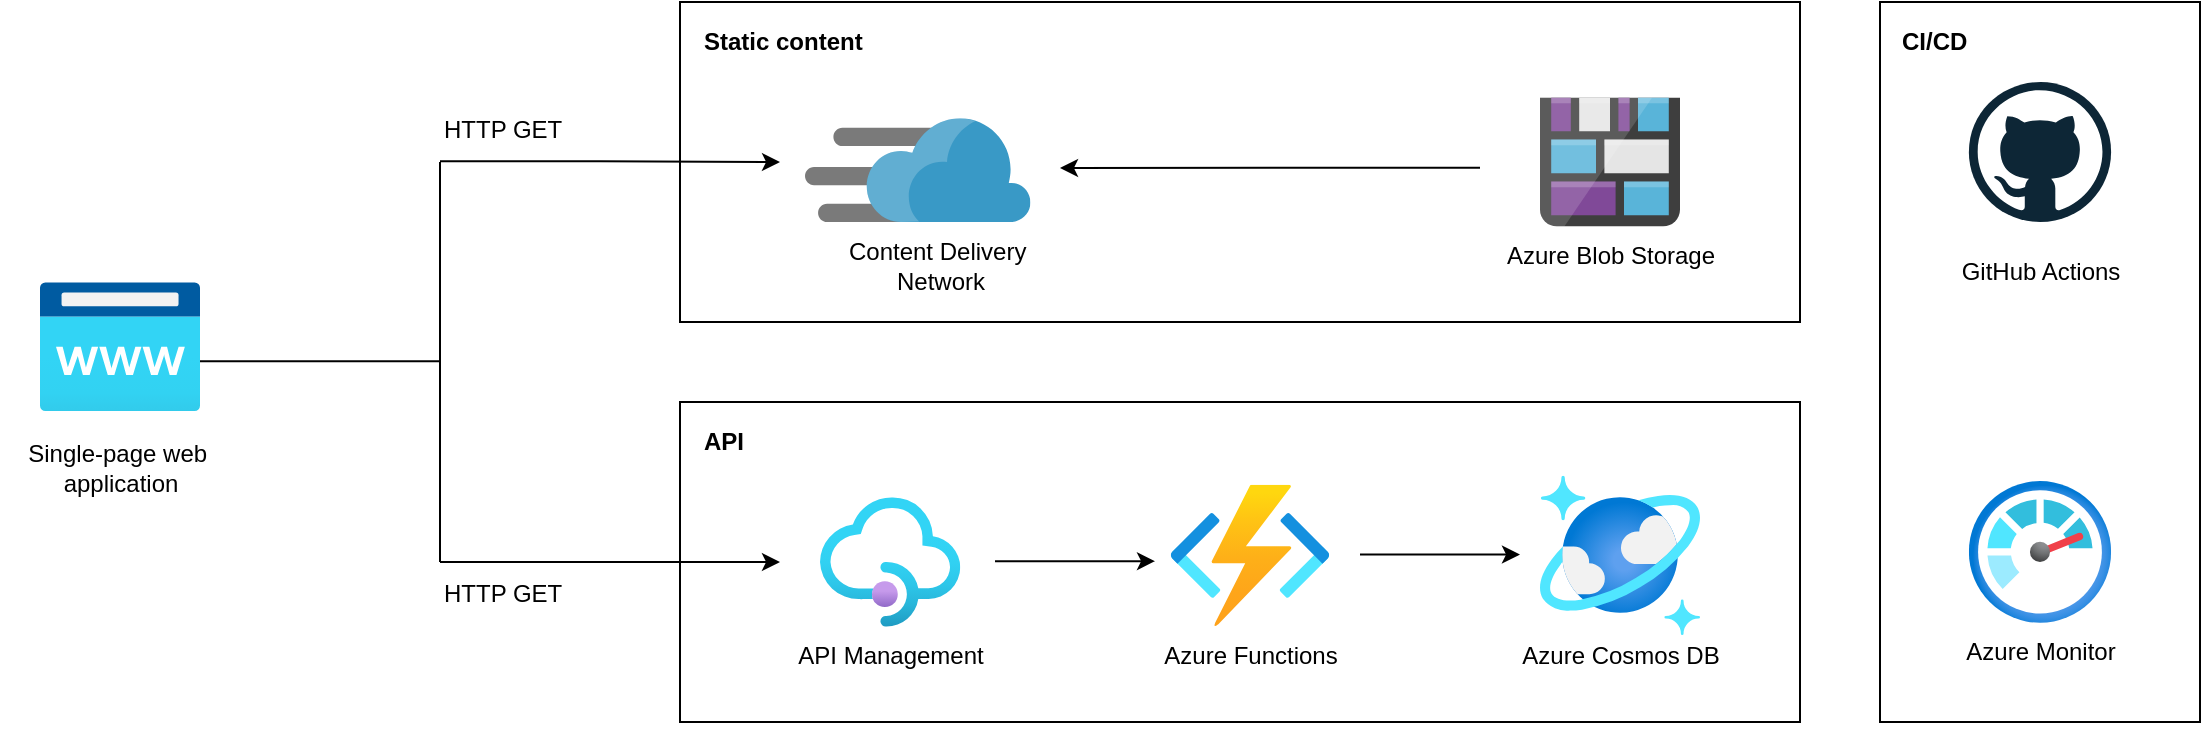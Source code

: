 <mxfile version="25.0.2">
  <diagram id="WI9T0HZ2pTsCkuznbFz-" name="Page-1">
    <mxGraphModel dx="1793" dy="1134" grid="1" gridSize="10" guides="1" tooltips="1" connect="1" arrows="1" fold="1" page="1" pageScale="1" pageWidth="1169" pageHeight="827" math="0" shadow="0">
      <root>
        <mxCell id="0" />
        <mxCell id="1" parent="0" />
        <mxCell id="yQf950M53q0c9-qwUwS5-22" value="" style="group" vertex="1" connectable="0" parent="1">
          <mxGeometry x="60" y="780" width="120" height="112.5" as="geometry" />
        </mxCell>
        <mxCell id="yQf950M53q0c9-qwUwS5-10" value="" style="image;aspect=fixed;html=1;points=[];align=center;fontSize=12;image=img/lib/azure2/app_services/App_Service_Domains.svg;textDirection=rtl;textShadow=1;" vertex="1" parent="yQf950M53q0c9-qwUwS5-22">
          <mxGeometry x="20" width="80" height="64.72" as="geometry" />
        </mxCell>
        <mxCell id="yQf950M53q0c9-qwUwS5-21" value="Single-page web&amp;nbsp;&lt;div&gt;application&lt;/div&gt;" style="text;html=1;align=center;verticalAlign=middle;resizable=0;points=[];autosize=1;strokeColor=none;fillColor=none;" vertex="1" parent="yQf950M53q0c9-qwUwS5-22">
          <mxGeometry y="72.5" width="120" height="40" as="geometry" />
        </mxCell>
        <mxCell id="yQf950M53q0c9-qwUwS5-52" value="" style="endArrow=none;html=1;rounded=0;" edge="1" parent="1">
          <mxGeometry width="50" height="50" relative="1" as="geometry">
            <mxPoint x="160" y="819.57" as="sourcePoint" />
            <mxPoint x="280" y="819.57" as="targetPoint" />
          </mxGeometry>
        </mxCell>
        <mxCell id="yQf950M53q0c9-qwUwS5-56" value="" style="endArrow=none;html=1;rounded=0;" edge="1" parent="1">
          <mxGeometry width="50" height="50" relative="1" as="geometry">
            <mxPoint x="280" y="920" as="sourcePoint" />
            <mxPoint x="280" y="720" as="targetPoint" />
          </mxGeometry>
        </mxCell>
        <mxCell id="yQf950M53q0c9-qwUwS5-2" value="" style="rounded=0;whiteSpace=wrap;html=1;" vertex="1" parent="1">
          <mxGeometry x="400" y="640" width="560" height="160" as="geometry" />
        </mxCell>
        <mxCell id="yQf950M53q0c9-qwUwS5-3" value="" style="rounded=0;whiteSpace=wrap;html=1;" vertex="1" parent="1">
          <mxGeometry x="400" y="840" width="560" height="160" as="geometry" />
        </mxCell>
        <mxCell id="yQf950M53q0c9-qwUwS5-14" value="" style="image;aspect=fixed;html=1;points=[];align=center;fontSize=12;image=img/lib/azure2/app_services/API_Management_Services.svg;" vertex="1" parent="1">
          <mxGeometry x="470" y="887.5" width="70.15" height="65" as="geometry" />
        </mxCell>
        <mxCell id="yQf950M53q0c9-qwUwS5-17" value="" style="image;aspect=fixed;html=1;points=[];align=center;fontSize=12;image=img/lib/azure2/compute/Function_Apps.svg;" vertex="1" parent="1">
          <mxGeometry x="645" y="881.41" width="80" height="70.59" as="geometry" />
        </mxCell>
        <mxCell id="yQf950M53q0c9-qwUwS5-39" value="API Management" style="text;html=1;align=center;verticalAlign=middle;resizable=0;points=[];autosize=1;strokeColor=none;fillColor=none;fontStyle=0" vertex="1" parent="1">
          <mxGeometry x="445.08" y="951.999" width="120" height="30" as="geometry" />
        </mxCell>
        <mxCell id="yQf950M53q0c9-qwUwS5-28" value="Content Delivery&amp;nbsp;&lt;div&gt;Network&lt;/div&gt;" style="text;html=1;align=center;verticalAlign=middle;resizable=0;points=[];autosize=1;strokeColor=none;fillColor=none;" vertex="1" parent="1">
          <mxGeometry x="470" y="752.199" width="120" height="40" as="geometry" />
        </mxCell>
        <mxCell id="yQf950M53q0c9-qwUwS5-29" value="" style="image;sketch=0;aspect=fixed;html=1;points=[];align=center;fontSize=12;image=img/lib/mscae/Content_Delivery_Network.svg;" vertex="1" parent="1">
          <mxGeometry x="462.5" y="698.15" width="112.72" height="51.85" as="geometry" />
        </mxCell>
        <mxCell id="yQf950M53q0c9-qwUwS5-43" value="Azure Functions" style="text;html=1;align=center;verticalAlign=middle;resizable=0;points=[];autosize=1;strokeColor=none;fillColor=none;fontStyle=0" vertex="1" parent="1">
          <mxGeometry x="630" y="951.999" width="110" height="30" as="geometry" />
        </mxCell>
        <mxCell id="yQf950M53q0c9-qwUwS5-18" value="" style="image;aspect=fixed;html=1;points=[];align=center;fontSize=12;image=img/lib/azure2/databases/Azure_Cosmos_DB.svg;" vertex="1" parent="1">
          <mxGeometry x="830" y="876.7" width="80" height="80" as="geometry" />
        </mxCell>
        <mxCell id="yQf950M53q0c9-qwUwS5-15" value="" style="image;sketch=0;aspect=fixed;html=1;points=[];align=center;fontSize=12;image=img/lib/mscae/Blog_Storage.svg;" vertex="1" parent="1">
          <mxGeometry x="830" y="687.8" width="70" height="64.4" as="geometry" />
        </mxCell>
        <mxCell id="yQf950M53q0c9-qwUwS5-31" value="Azure Blob Storage" style="text;html=1;align=center;verticalAlign=middle;resizable=0;points=[];autosize=1;strokeColor=none;fillColor=none;" vertex="1" parent="1">
          <mxGeometry x="800" y="752.2" width="130" height="30" as="geometry" />
        </mxCell>
        <mxCell id="yQf950M53q0c9-qwUwS5-65" value="" style="endArrow=classic;html=1;rounded=0;" edge="1" parent="1">
          <mxGeometry width="50" height="50" relative="1" as="geometry">
            <mxPoint x="280" y="719.62" as="sourcePoint" />
            <mxPoint x="450" y="720" as="targetPoint" />
            <Array as="points">
              <mxPoint x="360" y="719.62" />
            </Array>
          </mxGeometry>
        </mxCell>
        <mxCell id="yQf950M53q0c9-qwUwS5-62" value="" style="endArrow=classic;html=1;rounded=0;" edge="1" parent="1">
          <mxGeometry width="50" height="50" relative="1" as="geometry">
            <mxPoint x="280" y="920" as="sourcePoint" />
            <mxPoint x="450" y="920" as="targetPoint" />
          </mxGeometry>
        </mxCell>
        <mxCell id="yQf950M53q0c9-qwUwS5-67" value="Azure Cosmos DB" style="text;html=1;align=center;verticalAlign=middle;resizable=0;points=[];autosize=1;strokeColor=none;fillColor=none;" vertex="1" parent="1">
          <mxGeometry x="810" y="951.999" width="120" height="30" as="geometry" />
        </mxCell>
        <mxCell id="yQf950M53q0c9-qwUwS5-70" value="" style="endArrow=classic;html=1;rounded=0;" edge="1" parent="1">
          <mxGeometry width="50" height="50" relative="1" as="geometry">
            <mxPoint x="557.5" y="919.57" as="sourcePoint" />
            <mxPoint x="637.5" y="919.57" as="targetPoint" />
          </mxGeometry>
        </mxCell>
        <mxCell id="yQf950M53q0c9-qwUwS5-71" value="" style="endArrow=classic;html=1;rounded=0;" edge="1" parent="1">
          <mxGeometry width="50" height="50" relative="1" as="geometry">
            <mxPoint x="740" y="916.27" as="sourcePoint" />
            <mxPoint x="820" y="916.27" as="targetPoint" />
          </mxGeometry>
        </mxCell>
        <mxCell id="yQf950M53q0c9-qwUwS5-77" value="" style="endArrow=classic;html=1;rounded=0;" edge="1" parent="1">
          <mxGeometry width="50" height="50" relative="1" as="geometry">
            <mxPoint x="800" y="722.82" as="sourcePoint" />
            <mxPoint x="590" y="723" as="targetPoint" />
          </mxGeometry>
        </mxCell>
        <mxCell id="yQf950M53q0c9-qwUwS5-78" value="" style="group" vertex="1" connectable="0" parent="1">
          <mxGeometry x="1000" y="640" width="160" height="370" as="geometry" />
        </mxCell>
        <mxCell id="yQf950M53q0c9-qwUwS5-4" value="" style="rounded=0;whiteSpace=wrap;html=1;" vertex="1" parent="yQf950M53q0c9-qwUwS5-78">
          <mxGeometry width="160" height="360" as="geometry" />
        </mxCell>
        <mxCell id="yQf950M53q0c9-qwUwS5-63" value="" style="group" vertex="1" connectable="0" parent="yQf950M53q0c9-qwUwS5-78">
          <mxGeometry y="10" width="160" height="360" as="geometry" />
        </mxCell>
        <mxCell id="yQf950M53q0c9-qwUwS5-19" value="" style="dashed=0;outlineConnect=0;html=1;align=center;labelPosition=center;verticalLabelPosition=bottom;verticalAlign=top;shape=mxgraph.weblogos.github" vertex="1" parent="yQf950M53q0c9-qwUwS5-63">
          <mxGeometry x="44.44" y="30" width="71.11" height="70" as="geometry" />
        </mxCell>
        <mxCell id="yQf950M53q0c9-qwUwS5-37" value="" style="image;aspect=fixed;html=1;points=[];align=center;fontSize=12;image=img/lib/azure2/management_governance/Monitor.svg;" vertex="1" parent="yQf950M53q0c9-qwUwS5-63">
          <mxGeometry x="44.44" y="229.39" width="71.11" height="71.11" as="geometry" />
        </mxCell>
        <mxCell id="yQf950M53q0c9-qwUwS5-88" value="CI/CD" style="text;html=1;align=left;verticalAlign=middle;whiteSpace=wrap;rounded=0;strokeColor=none;fontStyle=1" vertex="1" parent="yQf950M53q0c9-qwUwS5-63">
          <mxGeometry x="8.889" width="80" height="20" as="geometry" />
        </mxCell>
        <mxCell id="yQf950M53q0c9-qwUwS5-36" value="GitHub Actions" style="text;html=1;align=center;verticalAlign=middle;resizable=0;points=[];autosize=1;strokeColor=none;fillColor=none;" vertex="1" parent="yQf950M53q0c9-qwUwS5-78">
          <mxGeometry x="29.996" y="119.999" width="100" height="30" as="geometry" />
        </mxCell>
        <mxCell id="yQf950M53q0c9-qwUwS5-38" value="Azure Monitor" style="text;html=1;align=center;verticalAlign=middle;resizable=0;points=[];autosize=1;strokeColor=none;fillColor=none;" vertex="1" parent="yQf950M53q0c9-qwUwS5-78">
          <mxGeometry x="29.996" y="310.499" width="100" height="30" as="geometry" />
        </mxCell>
        <mxCell id="yQf950M53q0c9-qwUwS5-80" value="HTTP GET" style="text;html=1;align=left;verticalAlign=middle;whiteSpace=wrap;rounded=0;strokeColor=none;" vertex="1" parent="1">
          <mxGeometry x="280" y="698.15" width="70" height="12.2" as="geometry" />
        </mxCell>
        <mxCell id="yQf950M53q0c9-qwUwS5-84" value="HTTP GET" style="text;html=1;align=left;verticalAlign=middle;whiteSpace=wrap;rounded=0;strokeColor=none;" vertex="1" parent="1">
          <mxGeometry x="280" y="930" width="70" height="12.2" as="geometry" />
        </mxCell>
        <mxCell id="yQf950M53q0c9-qwUwS5-85" value="Static content" style="text;html=1;align=left;verticalAlign=middle;whiteSpace=wrap;rounded=0;strokeColor=none;fontStyle=1" vertex="1" parent="1">
          <mxGeometry x="410" y="650" width="90" height="20" as="geometry" />
        </mxCell>
        <mxCell id="yQf950M53q0c9-qwUwS5-86" value="API" style="text;html=1;align=left;verticalAlign=middle;whiteSpace=wrap;rounded=0;strokeColor=none;fontStyle=1" vertex="1" parent="1">
          <mxGeometry x="410" y="850" width="90" height="20" as="geometry" />
        </mxCell>
      </root>
    </mxGraphModel>
  </diagram>
</mxfile>
